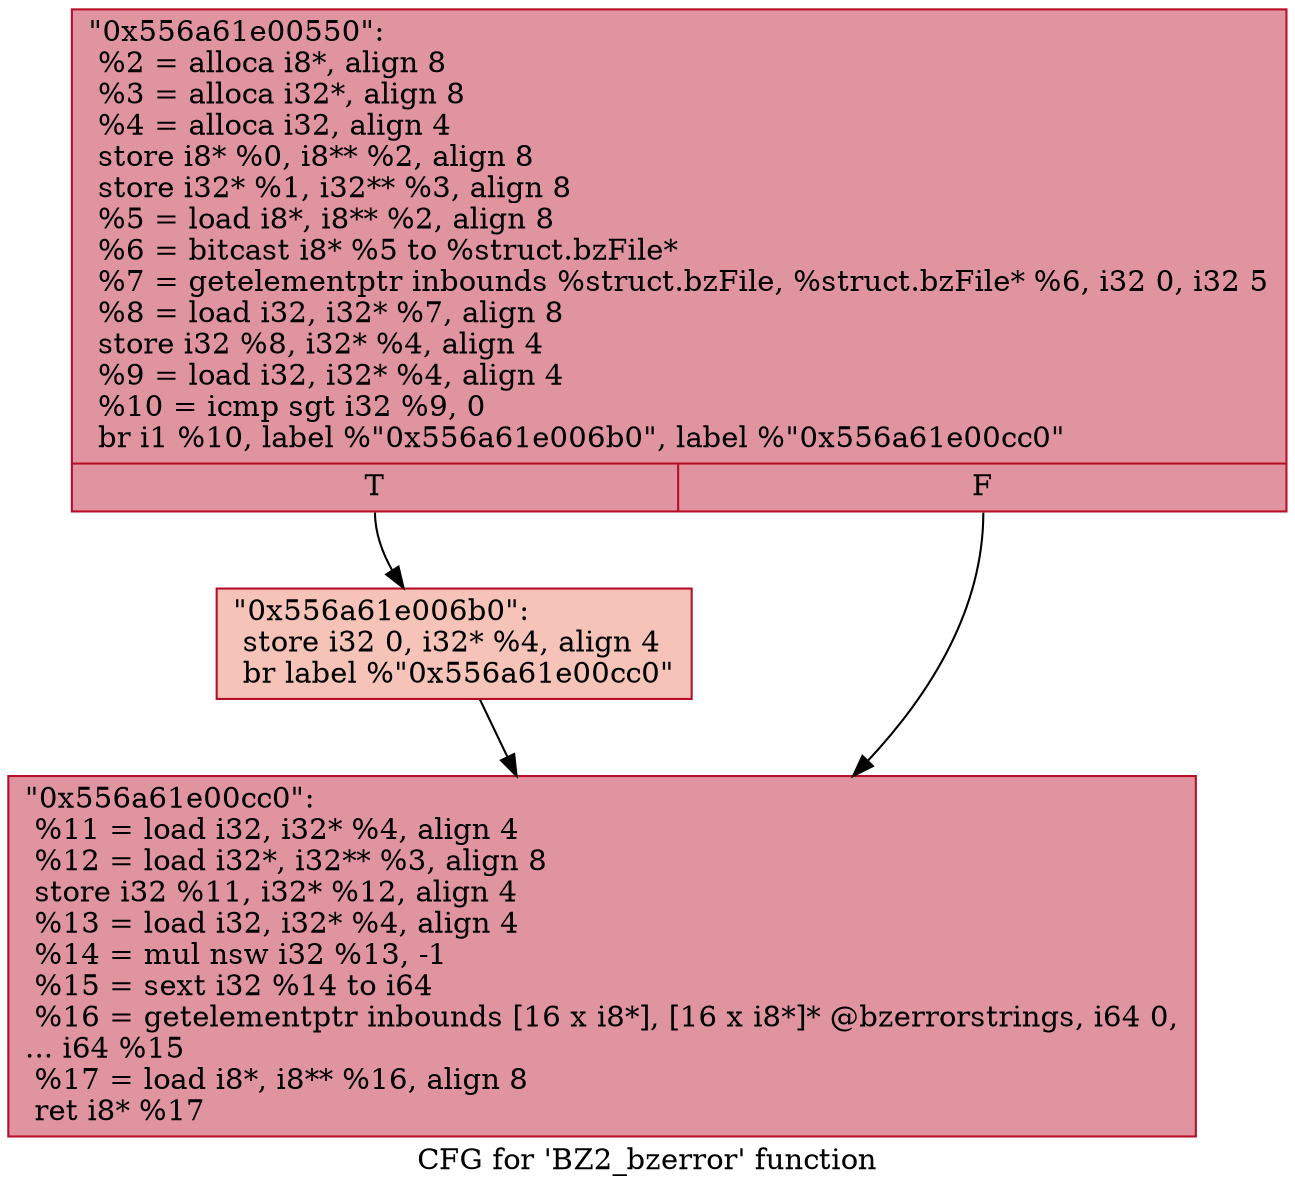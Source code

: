 digraph "CFG for 'BZ2_bzerror' function" {
	label="CFG for 'BZ2_bzerror' function";

	Node0x556a61e00550 [shape=record,color="#b70d28ff", style=filled, fillcolor="#b70d2870",label="{\"0x556a61e00550\":\l  %2 = alloca i8*, align 8\l  %3 = alloca i32*, align 8\l  %4 = alloca i32, align 4\l  store i8* %0, i8** %2, align 8\l  store i32* %1, i32** %3, align 8\l  %5 = load i8*, i8** %2, align 8\l  %6 = bitcast i8* %5 to %struct.bzFile*\l  %7 = getelementptr inbounds %struct.bzFile, %struct.bzFile* %6, i32 0, i32 5\l  %8 = load i32, i32* %7, align 8\l  store i32 %8, i32* %4, align 4\l  %9 = load i32, i32* %4, align 4\l  %10 = icmp sgt i32 %9, 0\l  br i1 %10, label %\"0x556a61e006b0\", label %\"0x556a61e00cc0\"\l|{<s0>T|<s1>F}}"];
	Node0x556a61e00550:s0 -> Node0x556a61e006b0;
	Node0x556a61e00550:s1 -> Node0x556a61e00cc0;
	Node0x556a61e006b0 [shape=record,color="#b70d28ff", style=filled, fillcolor="#e8765c70",label="{\"0x556a61e006b0\":                                 \l  store i32 0, i32* %4, align 4\l  br label %\"0x556a61e00cc0\"\l}"];
	Node0x556a61e006b0 -> Node0x556a61e00cc0;
	Node0x556a61e00cc0 [shape=record,color="#b70d28ff", style=filled, fillcolor="#b70d2870",label="{\"0x556a61e00cc0\":                                 \l  %11 = load i32, i32* %4, align 4\l  %12 = load i32*, i32** %3, align 8\l  store i32 %11, i32* %12, align 4\l  %13 = load i32, i32* %4, align 4\l  %14 = mul nsw i32 %13, -1\l  %15 = sext i32 %14 to i64\l  %16 = getelementptr inbounds [16 x i8*], [16 x i8*]* @bzerrorstrings, i64 0,\l... i64 %15\l  %17 = load i8*, i8** %16, align 8\l  ret i8* %17\l}"];
}
